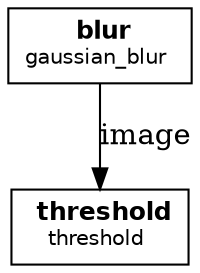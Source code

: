 digraph Pipeline {
  rankdir=TB;
  node [fontsize=12 fontname="Helvetica"];
  "blur" [shape=box, label=< <B>blur</B><BR/><FONT POINT-SIZE="10">gaussian_blur</FONT> >];
  "threshold" [shape=box, label=< <B>threshold</B><BR/><FONT POINT-SIZE="10">threshold</FONT> >];
  "blur" -> "threshold" [label="image"];
}